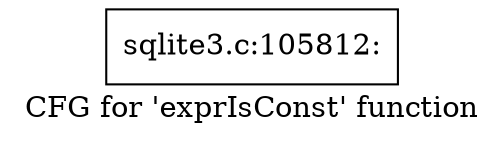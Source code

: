 digraph "CFG for 'exprIsConst' function" {
	label="CFG for 'exprIsConst' function";

	Node0x55c0f8b38680 [shape=record,label="{sqlite3.c:105812:}"];
}
